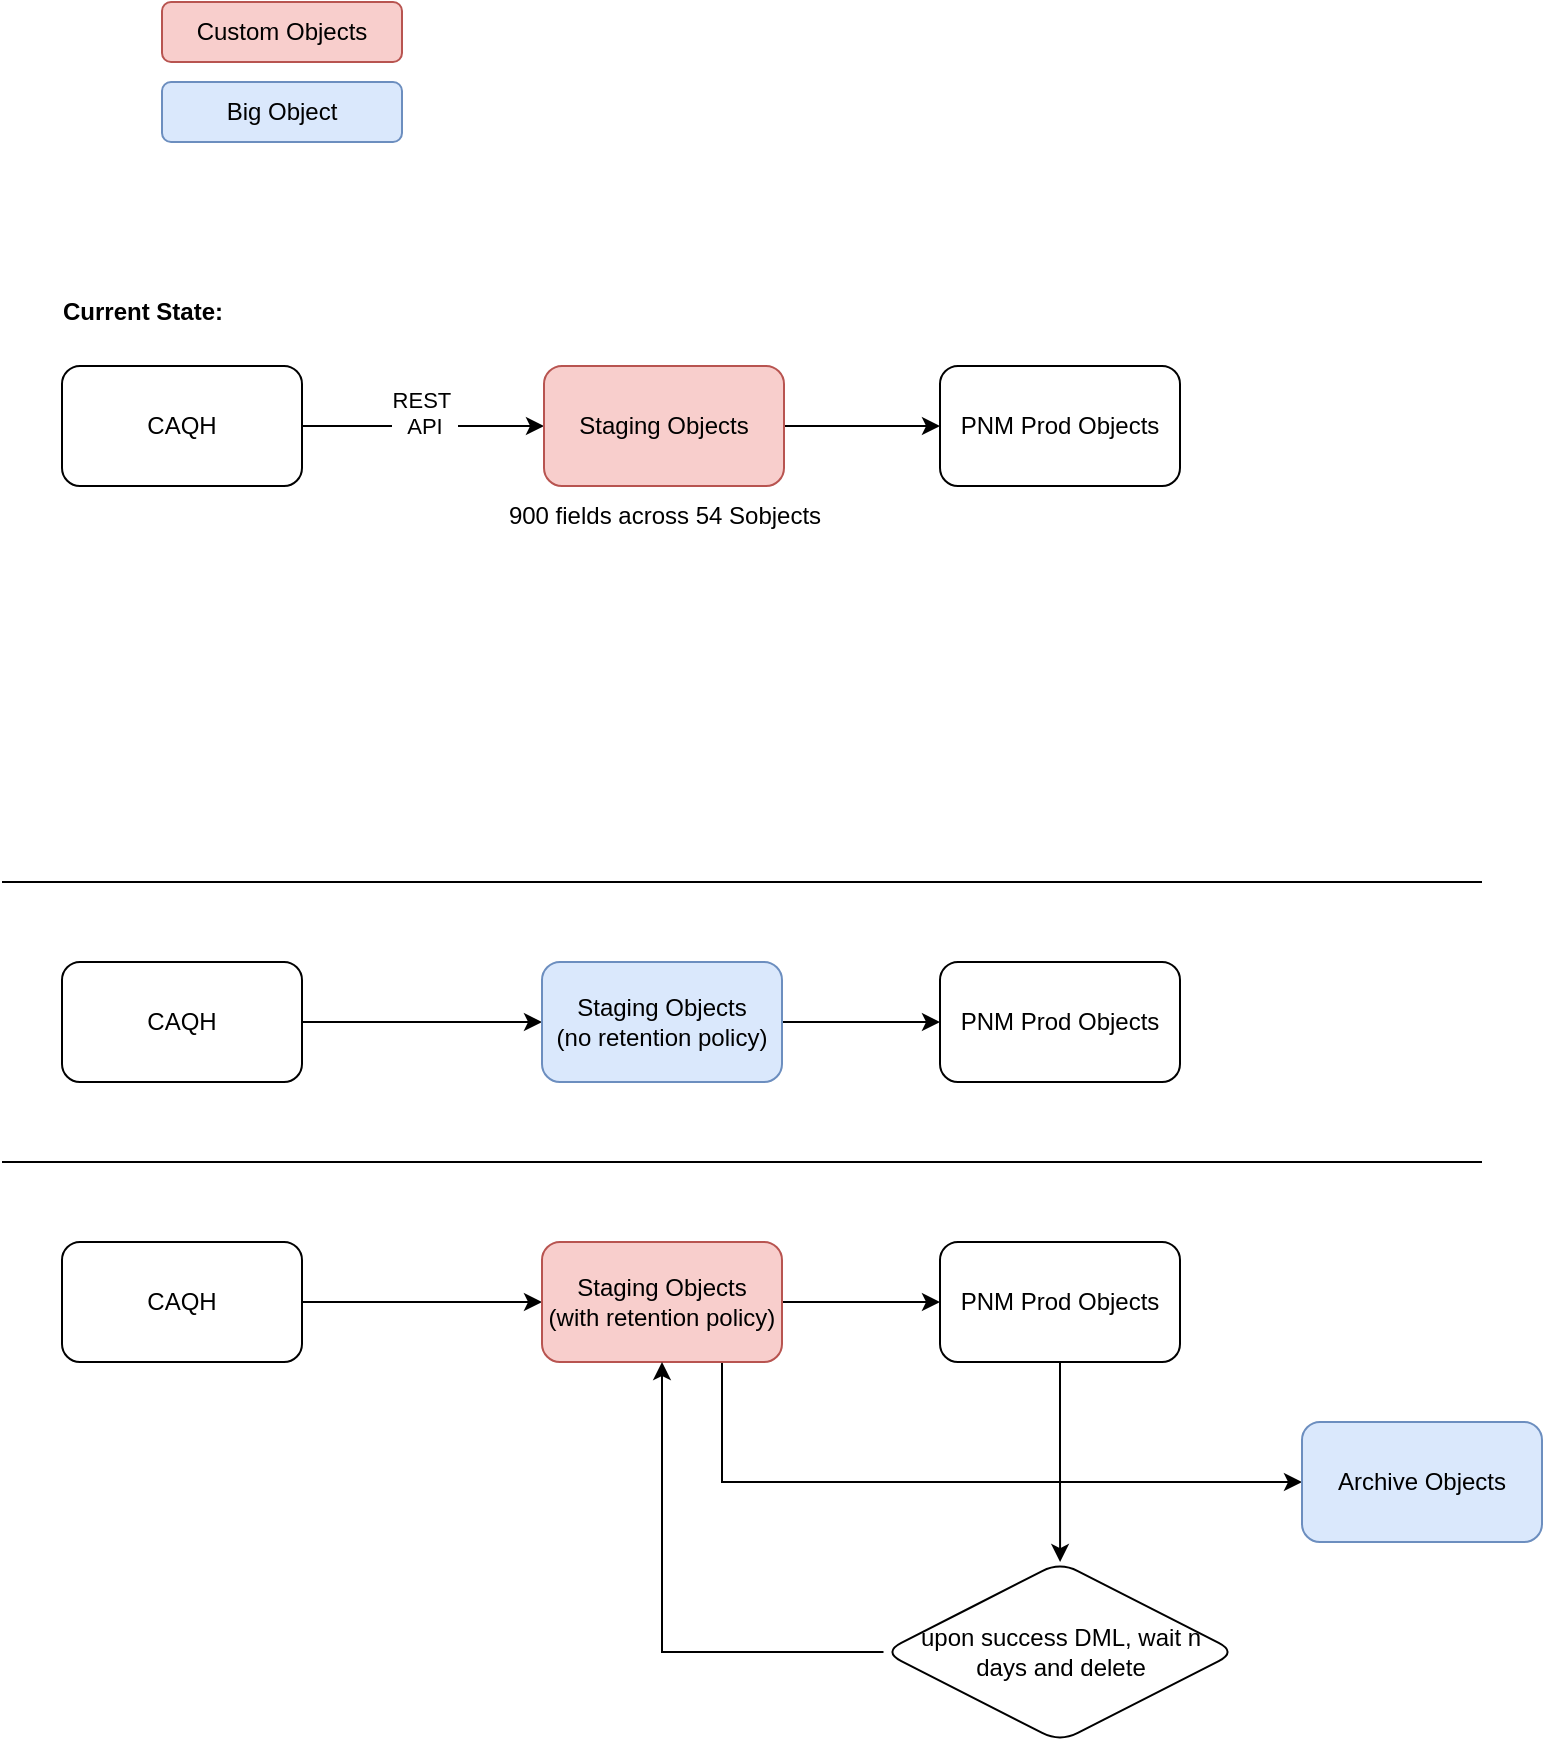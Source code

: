 <mxfile version="24.4.4" type="github">
  <diagram name="Page-1" id="LS8qlfN2t4GBDAO74IhN">
    <mxGraphModel dx="1195" dy="722" grid="1" gridSize="10" guides="1" tooltips="1" connect="1" arrows="1" fold="1" page="1" pageScale="1" pageWidth="850" pageHeight="1100" math="0" shadow="0">
      <root>
        <mxCell id="0" />
        <mxCell id="1" parent="0" />
        <mxCell id="9D3kddcFtgOKqC1xsIAe-3" value="REST&amp;nbsp;&lt;div&gt;API&lt;div&gt;&lt;br&gt;&lt;/div&gt;&lt;/div&gt;" style="edgeStyle=orthogonalEdgeStyle;rounded=0;orthogonalLoop=1;jettySize=auto;html=1;" edge="1" parent="1" source="9D3kddcFtgOKqC1xsIAe-1" target="9D3kddcFtgOKqC1xsIAe-2">
          <mxGeometry relative="1" as="geometry" />
        </mxCell>
        <mxCell id="9D3kddcFtgOKqC1xsIAe-1" value="CAQH" style="rounded=1;whiteSpace=wrap;html=1;" vertex="1" parent="1">
          <mxGeometry x="40" y="232" width="120" height="60" as="geometry" />
        </mxCell>
        <mxCell id="9D3kddcFtgOKqC1xsIAe-29" style="edgeStyle=orthogonalEdgeStyle;rounded=0;orthogonalLoop=1;jettySize=auto;html=1;exitX=1;exitY=0.5;exitDx=0;exitDy=0;entryX=0;entryY=0.5;entryDx=0;entryDy=0;" edge="1" parent="1" source="9D3kddcFtgOKqC1xsIAe-2" target="9D3kddcFtgOKqC1xsIAe-4">
          <mxGeometry relative="1" as="geometry" />
        </mxCell>
        <mxCell id="9D3kddcFtgOKqC1xsIAe-2" value="Staging Objects" style="whiteSpace=wrap;html=1;rounded=1;fillColor=#f8cecc;strokeColor=#b85450;" vertex="1" parent="1">
          <mxGeometry x="281" y="232" width="120" height="60" as="geometry" />
        </mxCell>
        <mxCell id="9D3kddcFtgOKqC1xsIAe-4" value="PNM Prod Objects" style="whiteSpace=wrap;html=1;rounded=1;" vertex="1" parent="1">
          <mxGeometry x="479" y="232" width="120" height="60" as="geometry" />
        </mxCell>
        <mxCell id="9D3kddcFtgOKqC1xsIAe-8" value="" style="endArrow=none;html=1;rounded=0;" edge="1" parent="1">
          <mxGeometry width="50" height="50" relative="1" as="geometry">
            <mxPoint x="10" y="490" as="sourcePoint" />
            <mxPoint x="750" y="490" as="targetPoint" />
          </mxGeometry>
        </mxCell>
        <mxCell id="9D3kddcFtgOKqC1xsIAe-11" value="" style="edgeStyle=orthogonalEdgeStyle;rounded=0;orthogonalLoop=1;jettySize=auto;html=1;" edge="1" parent="1" source="9D3kddcFtgOKqC1xsIAe-12" target="9D3kddcFtgOKqC1xsIAe-14">
          <mxGeometry relative="1" as="geometry" />
        </mxCell>
        <mxCell id="9D3kddcFtgOKqC1xsIAe-12" value="CAQH" style="rounded=1;whiteSpace=wrap;html=1;" vertex="1" parent="1">
          <mxGeometry x="40" y="530" width="120" height="60" as="geometry" />
        </mxCell>
        <mxCell id="9D3kddcFtgOKqC1xsIAe-13" value="" style="edgeStyle=orthogonalEdgeStyle;rounded=0;orthogonalLoop=1;jettySize=auto;html=1;" edge="1" parent="1" source="9D3kddcFtgOKqC1xsIAe-14" target="9D3kddcFtgOKqC1xsIAe-15">
          <mxGeometry relative="1" as="geometry" />
        </mxCell>
        <mxCell id="9D3kddcFtgOKqC1xsIAe-14" value="Staging Objects&lt;div&gt;(no retention policy)&lt;/div&gt;" style="whiteSpace=wrap;html=1;rounded=1;fillColor=#dae8fc;strokeColor=#6c8ebf;" vertex="1" parent="1">
          <mxGeometry x="280" y="530" width="120" height="60" as="geometry" />
        </mxCell>
        <mxCell id="9D3kddcFtgOKqC1xsIAe-15" value="PNM Prod Objects" style="whiteSpace=wrap;html=1;rounded=1;" vertex="1" parent="1">
          <mxGeometry x="479" y="530" width="120" height="60" as="geometry" />
        </mxCell>
        <mxCell id="9D3kddcFtgOKqC1xsIAe-16" value="Custom Objects" style="rounded=1;whiteSpace=wrap;html=1;fillColor=#f8cecc;strokeColor=#b85450;" vertex="1" parent="1">
          <mxGeometry x="90" y="50" width="120" height="30" as="geometry" />
        </mxCell>
        <mxCell id="9D3kddcFtgOKqC1xsIAe-17" value="Big Object" style="rounded=1;whiteSpace=wrap;html=1;fillColor=#dae8fc;strokeColor=#6c8ebf;" vertex="1" parent="1">
          <mxGeometry x="90" y="90" width="120" height="30" as="geometry" />
        </mxCell>
        <mxCell id="9D3kddcFtgOKqC1xsIAe-18" value="" style="endArrow=none;html=1;rounded=0;" edge="1" parent="1">
          <mxGeometry width="50" height="50" relative="1" as="geometry">
            <mxPoint x="10" y="630" as="sourcePoint" />
            <mxPoint x="750" y="630" as="targetPoint" />
          </mxGeometry>
        </mxCell>
        <mxCell id="9D3kddcFtgOKqC1xsIAe-19" value="" style="edgeStyle=orthogonalEdgeStyle;rounded=0;orthogonalLoop=1;jettySize=auto;html=1;" edge="1" parent="1" source="9D3kddcFtgOKqC1xsIAe-20" target="9D3kddcFtgOKqC1xsIAe-22">
          <mxGeometry relative="1" as="geometry" />
        </mxCell>
        <mxCell id="9D3kddcFtgOKqC1xsIAe-20" value="CAQH" style="rounded=1;whiteSpace=wrap;html=1;" vertex="1" parent="1">
          <mxGeometry x="40" y="670" width="120" height="60" as="geometry" />
        </mxCell>
        <mxCell id="9D3kddcFtgOKqC1xsIAe-21" value="" style="edgeStyle=orthogonalEdgeStyle;rounded=0;orthogonalLoop=1;jettySize=auto;html=1;" edge="1" parent="1" source="9D3kddcFtgOKqC1xsIAe-22" target="9D3kddcFtgOKqC1xsIAe-23">
          <mxGeometry relative="1" as="geometry" />
        </mxCell>
        <mxCell id="9D3kddcFtgOKqC1xsIAe-27" style="edgeStyle=orthogonalEdgeStyle;rounded=0;orthogonalLoop=1;jettySize=auto;html=1;entryX=0;entryY=0.5;entryDx=0;entryDy=0;exitX=0.75;exitY=1;exitDx=0;exitDy=0;" edge="1" parent="1" source="9D3kddcFtgOKqC1xsIAe-22" target="9D3kddcFtgOKqC1xsIAe-26">
          <mxGeometry relative="1" as="geometry" />
        </mxCell>
        <mxCell id="9D3kddcFtgOKqC1xsIAe-22" value="Staging Objects&lt;div&gt;(with retention policy)&lt;/div&gt;" style="whiteSpace=wrap;html=1;rounded=1;fillColor=#f8cecc;strokeColor=#b85450;" vertex="1" parent="1">
          <mxGeometry x="280" y="670" width="120" height="60" as="geometry" />
        </mxCell>
        <mxCell id="9D3kddcFtgOKqC1xsIAe-25" value="" style="edgeStyle=orthogonalEdgeStyle;rounded=0;orthogonalLoop=1;jettySize=auto;html=1;exitX=0.5;exitY=1;exitDx=0;exitDy=0;" edge="1" parent="1" source="9D3kddcFtgOKqC1xsIAe-23" target="9D3kddcFtgOKqC1xsIAe-24">
          <mxGeometry relative="1" as="geometry" />
        </mxCell>
        <mxCell id="9D3kddcFtgOKqC1xsIAe-23" value="PNM Prod Objects" style="whiteSpace=wrap;html=1;rounded=1;" vertex="1" parent="1">
          <mxGeometry x="479" y="670" width="120" height="60" as="geometry" />
        </mxCell>
        <mxCell id="9D3kddcFtgOKqC1xsIAe-28" style="edgeStyle=orthogonalEdgeStyle;rounded=0;orthogonalLoop=1;jettySize=auto;html=1;entryX=0.5;entryY=1;entryDx=0;entryDy=0;" edge="1" parent="1" source="9D3kddcFtgOKqC1xsIAe-24" target="9D3kddcFtgOKqC1xsIAe-22">
          <mxGeometry relative="1" as="geometry" />
        </mxCell>
        <mxCell id="9D3kddcFtgOKqC1xsIAe-24" value="upon success DML, wait n days&amp;nbsp;&lt;span style=&quot;background-color: initial;&quot;&gt;and delete&lt;/span&gt;" style="rhombus;whiteSpace=wrap;html=1;rounded=1;" vertex="1" parent="1">
          <mxGeometry x="450.75" y="830" width="176.5" height="90" as="geometry" />
        </mxCell>
        <mxCell id="9D3kddcFtgOKqC1xsIAe-26" value="Archive Objects" style="whiteSpace=wrap;html=1;rounded=1;fillColor=#dae8fc;strokeColor=#6c8ebf;" vertex="1" parent="1">
          <mxGeometry x="660" y="760" width="120" height="60" as="geometry" />
        </mxCell>
        <mxCell id="9D3kddcFtgOKqC1xsIAe-30" value="Current State:" style="text;html=1;align=center;verticalAlign=middle;resizable=0;points=[];autosize=1;strokeColor=none;fillColor=none;fontStyle=1" vertex="1" parent="1">
          <mxGeometry x="30" y="190" width="100" height="30" as="geometry" />
        </mxCell>
        <mxCell id="9D3kddcFtgOKqC1xsIAe-33" value="900 fields across 54 Sobjects" style="text;html=1;align=center;verticalAlign=middle;resizable=0;points=[];autosize=1;strokeColor=none;fillColor=none;" vertex="1" parent="1">
          <mxGeometry x="251" y="292" width="180" height="30" as="geometry" />
        </mxCell>
      </root>
    </mxGraphModel>
  </diagram>
</mxfile>
